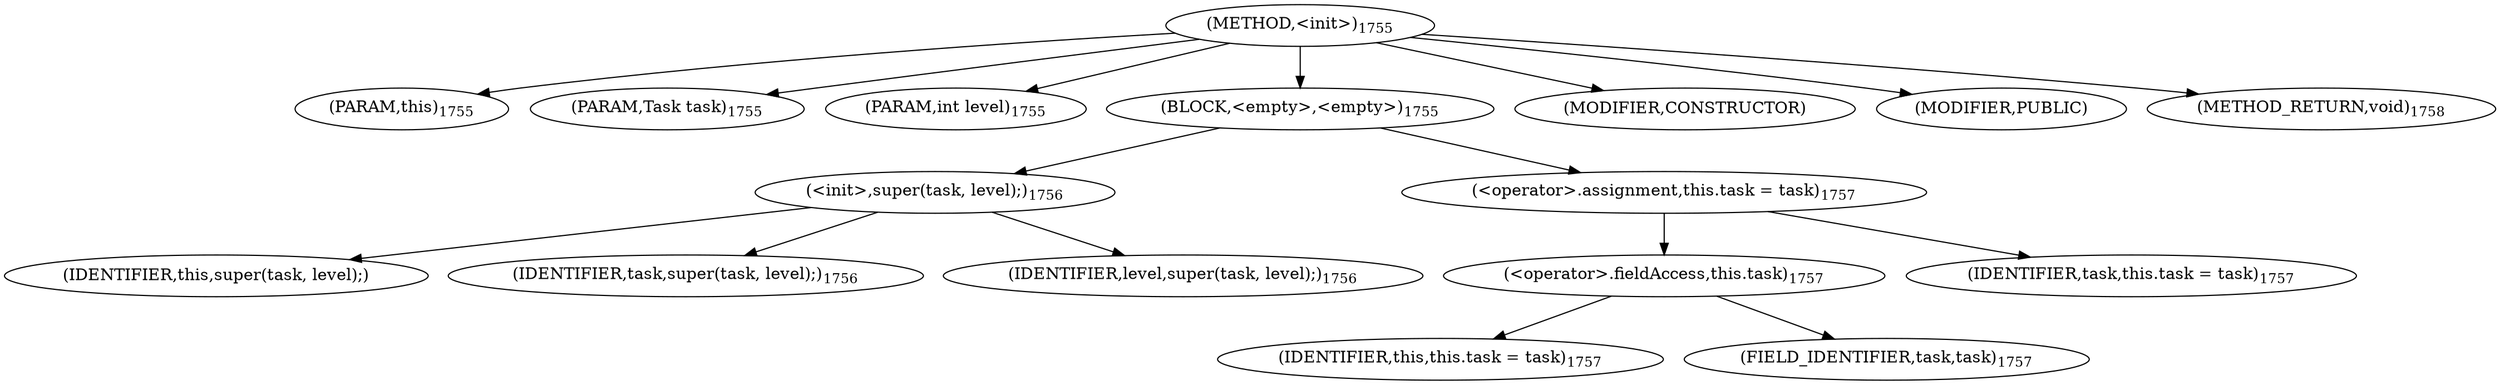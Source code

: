 digraph "&lt;init&gt;" {  
"3870" [label = <(METHOD,&lt;init&gt;)<SUB>1755</SUB>> ]
"262" [label = <(PARAM,this)<SUB>1755</SUB>> ]
"3871" [label = <(PARAM,Task task)<SUB>1755</SUB>> ]
"3872" [label = <(PARAM,int level)<SUB>1755</SUB>> ]
"3873" [label = <(BLOCK,&lt;empty&gt;,&lt;empty&gt;)<SUB>1755</SUB>> ]
"3874" [label = <(&lt;init&gt;,super(task, level);)<SUB>1756</SUB>> ]
"261" [label = <(IDENTIFIER,this,super(task, level);)> ]
"3875" [label = <(IDENTIFIER,task,super(task, level);)<SUB>1756</SUB>> ]
"3876" [label = <(IDENTIFIER,level,super(task, level);)<SUB>1756</SUB>> ]
"3877" [label = <(&lt;operator&gt;.assignment,this.task = task)<SUB>1757</SUB>> ]
"3878" [label = <(&lt;operator&gt;.fieldAccess,this.task)<SUB>1757</SUB>> ]
"263" [label = <(IDENTIFIER,this,this.task = task)<SUB>1757</SUB>> ]
"3879" [label = <(FIELD_IDENTIFIER,task,task)<SUB>1757</SUB>> ]
"3880" [label = <(IDENTIFIER,task,this.task = task)<SUB>1757</SUB>> ]
"3881" [label = <(MODIFIER,CONSTRUCTOR)> ]
"3882" [label = <(MODIFIER,PUBLIC)> ]
"3883" [label = <(METHOD_RETURN,void)<SUB>1758</SUB>> ]
  "3870" -> "262" 
  "3870" -> "3871" 
  "3870" -> "3872" 
  "3870" -> "3873" 
  "3870" -> "3881" 
  "3870" -> "3882" 
  "3870" -> "3883" 
  "3873" -> "3874" 
  "3873" -> "3877" 
  "3874" -> "261" 
  "3874" -> "3875" 
  "3874" -> "3876" 
  "3877" -> "3878" 
  "3877" -> "3880" 
  "3878" -> "263" 
  "3878" -> "3879" 
}
